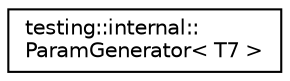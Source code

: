digraph "类继承关系图"
{
 // LATEX_PDF_SIZE
  edge [fontname="Helvetica",fontsize="10",labelfontname="Helvetica",labelfontsize="10"];
  node [fontname="Helvetica",fontsize="10",shape=record];
  rankdir="LR";
  Node0 [label="testing::internal::\lParamGenerator\< T7 \>",height=0.2,width=0.4,color="black", fillcolor="white", style="filled",URL="$classtesting_1_1internal_1_1ParamGenerator.html",tooltip=" "];
}
